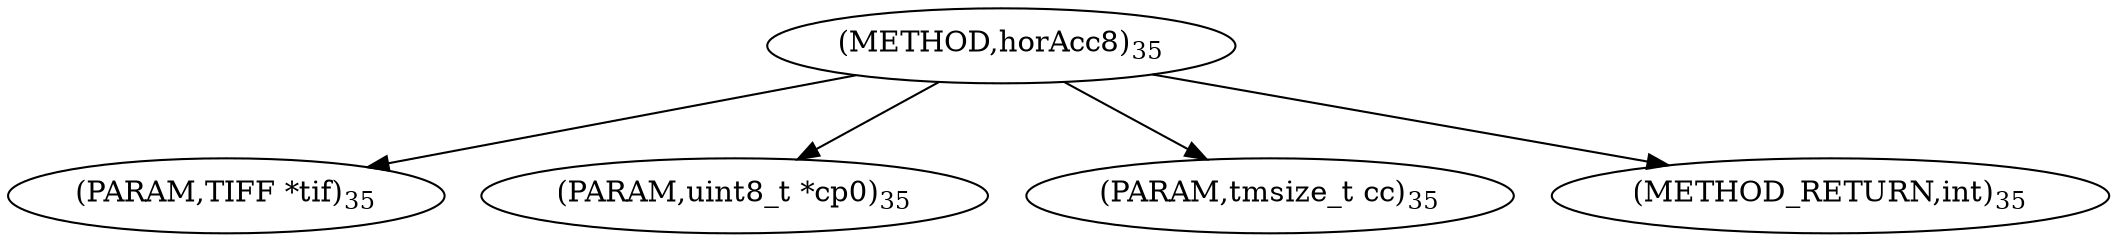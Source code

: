 digraph "horAcc8" {  
"35614" [label = <(METHOD,horAcc8)<SUB>35</SUB>> ]
"35615" [label = <(PARAM,TIFF *tif)<SUB>35</SUB>> ]
"35616" [label = <(PARAM,uint8_t *cp0)<SUB>35</SUB>> ]
"35617" [label = <(PARAM,tmsize_t cc)<SUB>35</SUB>> ]
"35618" [label = <(METHOD_RETURN,int)<SUB>35</SUB>> ]
  "35614" -> "35615" 
  "35614" -> "35616" 
  "35614" -> "35617" 
  "35614" -> "35618" 
}
